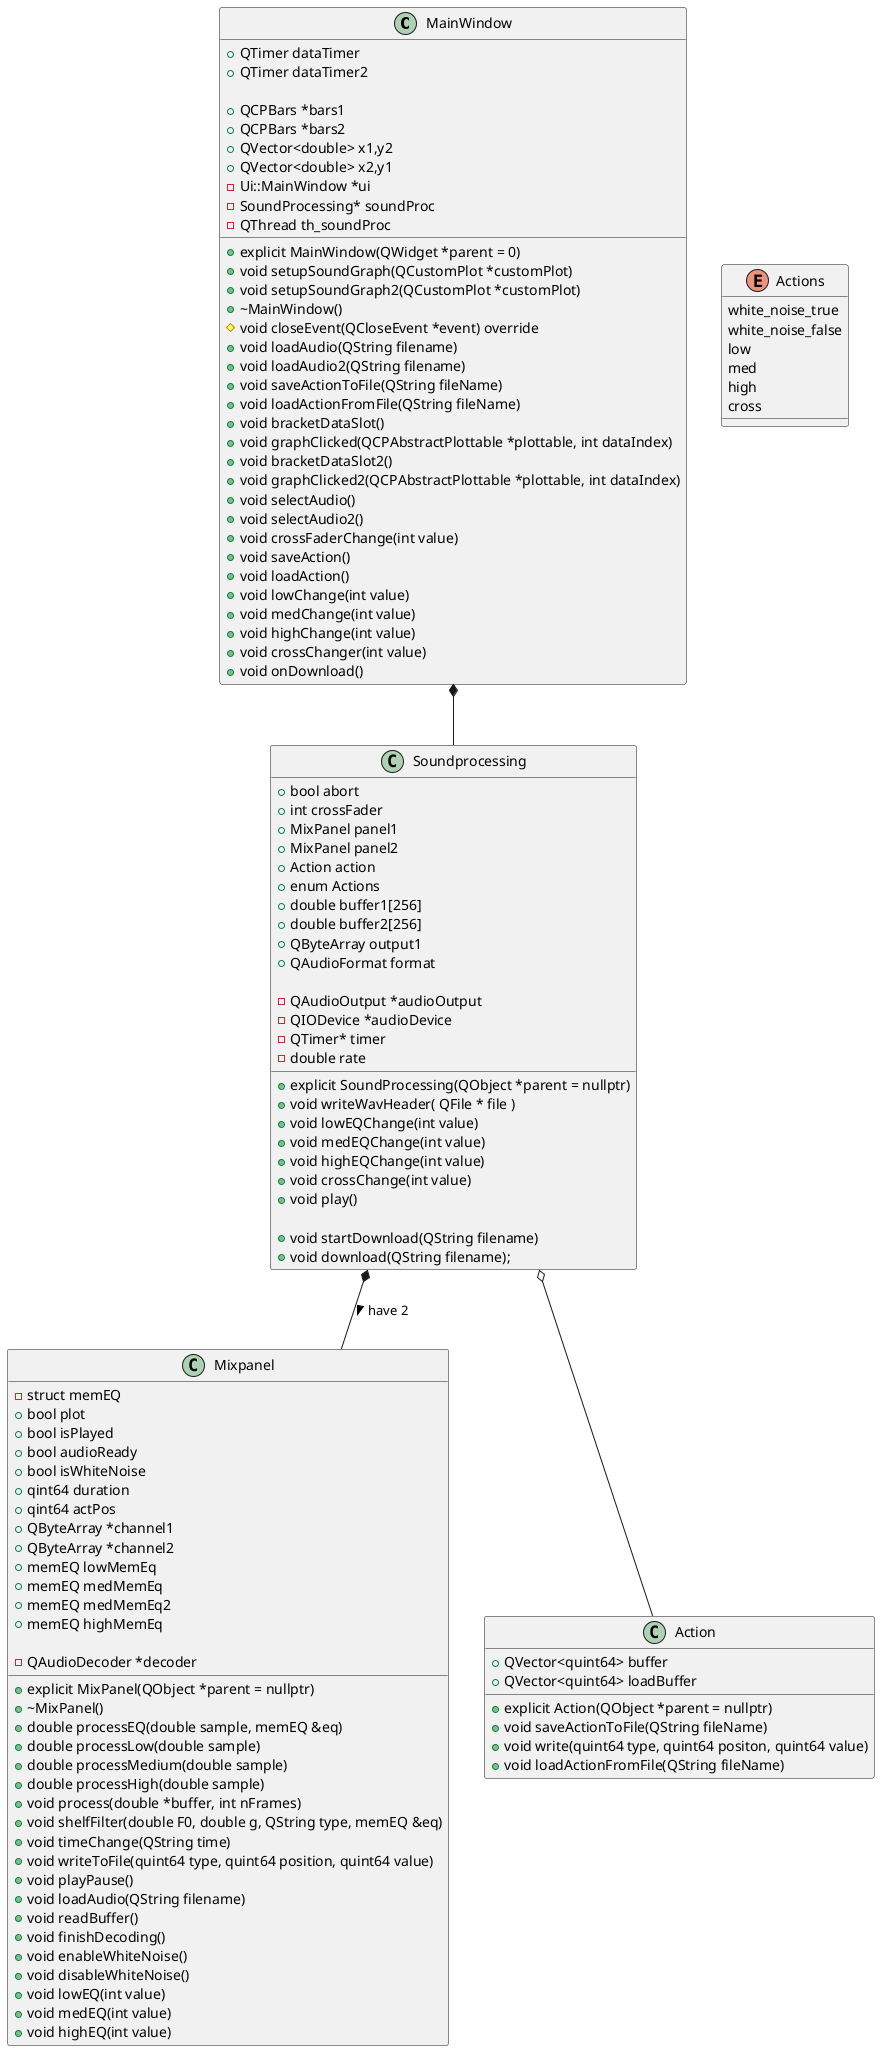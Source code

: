 @startuml

class MainWindow

MainWindow *-- Soundprocessing

class Mixpanel

Soundprocessing *-- Mixpanel : have 2 >

class Action

Soundprocessing o-- Action

class Soundprocessing


class MainWindow{
    + explicit MainWindow(QWidget *parent = 0)
    + QTimer dataTimer
    + QTimer dataTimer2

    + void setupSoundGraph(QCustomPlot *customPlot)
    +void setupSoundGraph2(QCustomPlot *customPlot)
    +QCPBars *bars1
    +QCPBars *bars2
    +QVector<double> x1,y2
    +QVector<double> x2,y1
    +~MainWindow()
    #void closeEvent(QCloseEvent *event) override
    -Ui::MainWindow *ui
    -SoundProcessing* soundProc
    -QThread th_soundProc
    +void loadAudio(QString filename)
    +void loadAudio2(QString filename)
    +void saveActionToFile(QString fileName)
    +void loadActionFromFile(QString fileName)
    +void bracketDataSlot()
    +void graphClicked(QCPAbstractPlottable *plottable, int dataIndex)
    +void bracketDataSlot2()
    +void graphClicked2(QCPAbstractPlottable *plottable, int dataIndex)
    +void selectAudio()
    +void selectAudio2()
    +void crossFaderChange(int value)
    +void saveAction()
    +void loadAction()
    +void lowChange(int value)
    +void medChange(int value)
    +void highChange(int value)
    +void crossChanger(int value)
    +void onDownload()
}

class Soundprocessing{
     +explicit SoundProcessing(QObject *parent = nullptr)
     +bool abort
     +int crossFader
     +MixPanel panel1
     +MixPanel panel2
     +Action action
     +enum Actions
     +double buffer1[256]
     +double buffer2[256]
     +QByteArray output1
     +QAudioFormat format
     +void writeWavHeader( QFile * file )

     -QAudioOutput *audioOutput
     -QIODevice *audioDevice
     -QTimer* timer
     -double rate

     +void lowEQChange(int value)
     +void medEQChange(int value)
     +void highEQChange(int value)
     +void crossChange(int value)
     +void play()

     +void startDownload(QString filename)
     +void download(QString filename);

}

class Mixpanel{
    -struct memEQ
    +explicit MixPanel(QObject *parent = nullptr)
    +~MixPanel()
    +bool plot
    +bool isPlayed
    +bool audioReady
    +bool isWhiteNoise
    +qint64 duration
    +qint64 actPos
    +QByteArray *channel1
    +QByteArray *channel2
    +memEQ lowMemEq
    +memEQ medMemEq
    +memEQ medMemEq2
    +memEQ highMemEq

    +double processEQ(double sample, memEQ &eq)
    +double processLow(double sample)
    +double processMedium(double sample)
    +double processHigh(double sample)
    +void process(double *buffer, int nFrames)
    +void shelfFilter(double F0, double g, QString type, memEQ &eq)
    -QAudioDecoder *decoder

    +void timeChange(QString time)
    +void writeToFile(quint64 type, quint64 position, quint64 value)
    +void playPause()
    +void loadAudio(QString filename)
    +void readBuffer()
    +void finishDecoding()
    +void enableWhiteNoise()
    +void disableWhiteNoise()
    +void lowEQ(int value)
    +void medEQ(int value)
    +void highEQ(int value)
}

class Action{
     +explicit Action(QObject *parent = nullptr)
     +QVector<quint64> buffer
     +QVector<quint64> loadBuffer
     +void saveActionToFile(QString fileName)
     +void write(quint64 type, quint64 positon, quint64 value)
     +void loadActionFromFile(QString fileName)

}


enum Actions {
  white_noise_true
  white_noise_false
  low
  med
  high
  cross
}

@enduml